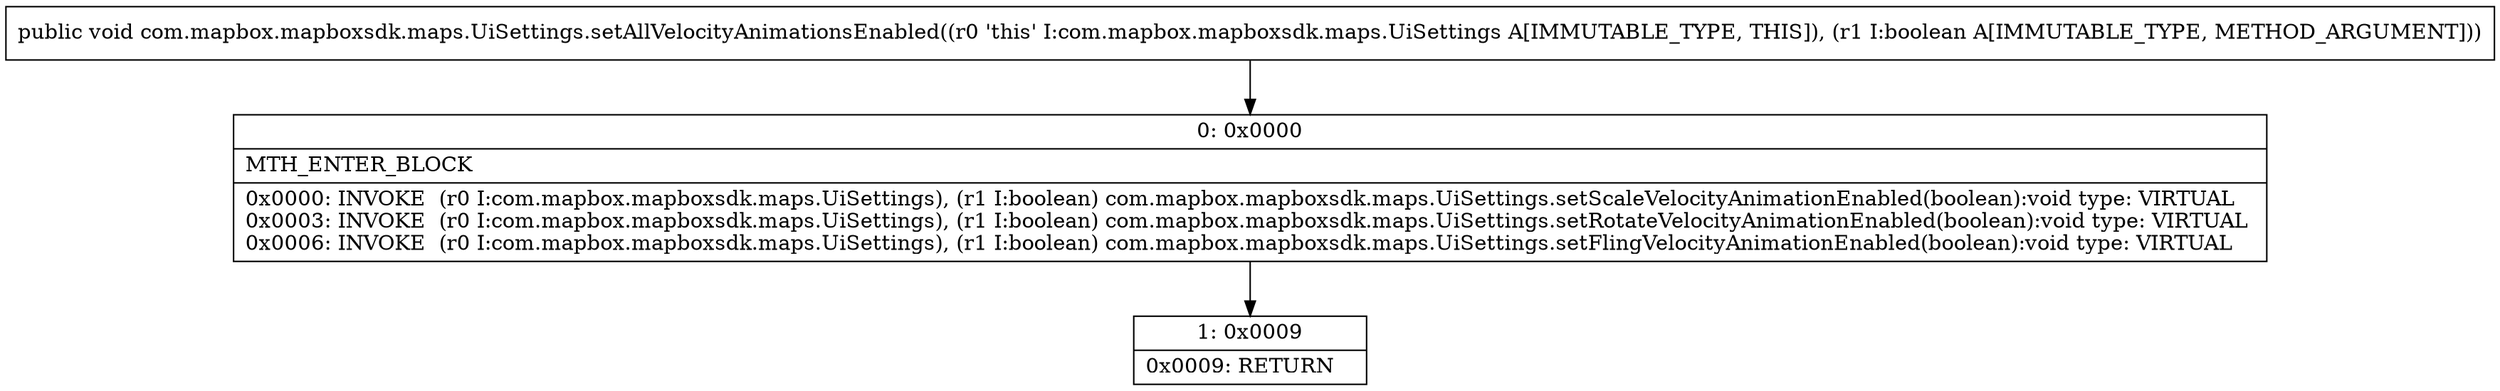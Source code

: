 digraph "CFG forcom.mapbox.mapboxsdk.maps.UiSettings.setAllVelocityAnimationsEnabled(Z)V" {
Node_0 [shape=record,label="{0\:\ 0x0000|MTH_ENTER_BLOCK\l|0x0000: INVOKE  (r0 I:com.mapbox.mapboxsdk.maps.UiSettings), (r1 I:boolean) com.mapbox.mapboxsdk.maps.UiSettings.setScaleVelocityAnimationEnabled(boolean):void type: VIRTUAL \l0x0003: INVOKE  (r0 I:com.mapbox.mapboxsdk.maps.UiSettings), (r1 I:boolean) com.mapbox.mapboxsdk.maps.UiSettings.setRotateVelocityAnimationEnabled(boolean):void type: VIRTUAL \l0x0006: INVOKE  (r0 I:com.mapbox.mapboxsdk.maps.UiSettings), (r1 I:boolean) com.mapbox.mapboxsdk.maps.UiSettings.setFlingVelocityAnimationEnabled(boolean):void type: VIRTUAL \l}"];
Node_1 [shape=record,label="{1\:\ 0x0009|0x0009: RETURN   \l}"];
MethodNode[shape=record,label="{public void com.mapbox.mapboxsdk.maps.UiSettings.setAllVelocityAnimationsEnabled((r0 'this' I:com.mapbox.mapboxsdk.maps.UiSettings A[IMMUTABLE_TYPE, THIS]), (r1 I:boolean A[IMMUTABLE_TYPE, METHOD_ARGUMENT])) }"];
MethodNode -> Node_0;
Node_0 -> Node_1;
}

